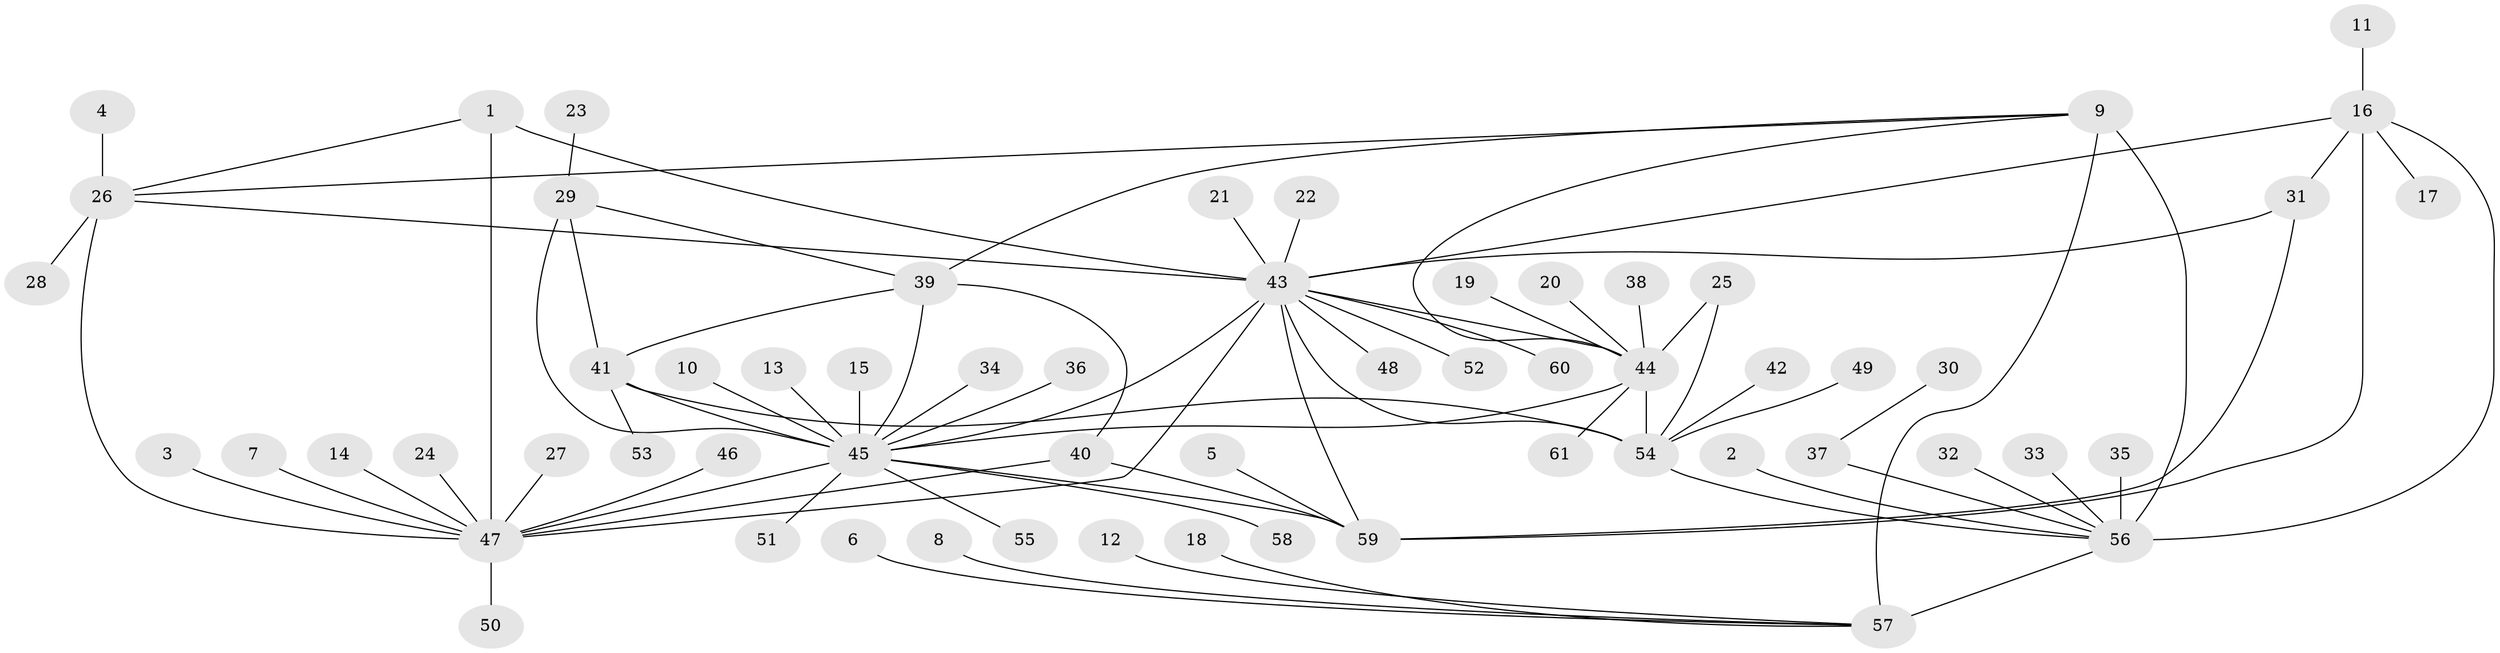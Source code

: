 // original degree distribution, {7: 0.049586776859504134, 16: 0.008264462809917356, 8: 0.04132231404958678, 9: 0.05785123966942149, 5: 0.03305785123966942, 12: 0.01652892561983471, 11: 0.008264462809917356, 10: 0.01652892561983471, 6: 0.008264462809917356, 13: 0.008264462809917356, 1: 0.6446280991735537, 3: 0.024793388429752067, 2: 0.08264462809917356}
// Generated by graph-tools (version 1.1) at 2025/26/03/09/25 03:26:43]
// undirected, 61 vertices, 82 edges
graph export_dot {
graph [start="1"]
  node [color=gray90,style=filled];
  1;
  2;
  3;
  4;
  5;
  6;
  7;
  8;
  9;
  10;
  11;
  12;
  13;
  14;
  15;
  16;
  17;
  18;
  19;
  20;
  21;
  22;
  23;
  24;
  25;
  26;
  27;
  28;
  29;
  30;
  31;
  32;
  33;
  34;
  35;
  36;
  37;
  38;
  39;
  40;
  41;
  42;
  43;
  44;
  45;
  46;
  47;
  48;
  49;
  50;
  51;
  52;
  53;
  54;
  55;
  56;
  57;
  58;
  59;
  60;
  61;
  1 -- 26 [weight=1.0];
  1 -- 43 [weight=1.0];
  1 -- 47 [weight=3.0];
  2 -- 56 [weight=1.0];
  3 -- 47 [weight=1.0];
  4 -- 26 [weight=1.0];
  5 -- 59 [weight=1.0];
  6 -- 57 [weight=1.0];
  7 -- 47 [weight=1.0];
  8 -- 57 [weight=1.0];
  9 -- 26 [weight=1.0];
  9 -- 39 [weight=1.0];
  9 -- 44 [weight=1.0];
  9 -- 56 [weight=6.0];
  9 -- 57 [weight=3.0];
  10 -- 45 [weight=1.0];
  11 -- 16 [weight=1.0];
  12 -- 57 [weight=1.0];
  13 -- 45 [weight=1.0];
  14 -- 47 [weight=1.0];
  15 -- 45 [weight=1.0];
  16 -- 17 [weight=1.0];
  16 -- 31 [weight=1.0];
  16 -- 43 [weight=2.0];
  16 -- 56 [weight=1.0];
  16 -- 59 [weight=2.0];
  18 -- 57 [weight=1.0];
  19 -- 44 [weight=1.0];
  20 -- 44 [weight=1.0];
  21 -- 43 [weight=1.0];
  22 -- 43 [weight=1.0];
  23 -- 29 [weight=1.0];
  24 -- 47 [weight=1.0];
  25 -- 44 [weight=3.0];
  25 -- 54 [weight=2.0];
  26 -- 28 [weight=1.0];
  26 -- 43 [weight=1.0];
  26 -- 47 [weight=3.0];
  27 -- 47 [weight=1.0];
  29 -- 39 [weight=1.0];
  29 -- 41 [weight=1.0];
  29 -- 45 [weight=3.0];
  30 -- 37 [weight=1.0];
  31 -- 43 [weight=2.0];
  31 -- 59 [weight=2.0];
  32 -- 56 [weight=1.0];
  33 -- 56 [weight=1.0];
  34 -- 45 [weight=1.0];
  35 -- 56 [weight=1.0];
  36 -- 45 [weight=1.0];
  37 -- 56 [weight=1.0];
  38 -- 44 [weight=1.0];
  39 -- 40 [weight=1.0];
  39 -- 41 [weight=1.0];
  39 -- 45 [weight=3.0];
  40 -- 47 [weight=1.0];
  40 -- 59 [weight=1.0];
  41 -- 45 [weight=3.0];
  41 -- 53 [weight=1.0];
  41 -- 54 [weight=1.0];
  42 -- 54 [weight=1.0];
  43 -- 44 [weight=1.0];
  43 -- 45 [weight=1.0];
  43 -- 47 [weight=3.0];
  43 -- 48 [weight=1.0];
  43 -- 52 [weight=1.0];
  43 -- 54 [weight=1.0];
  43 -- 59 [weight=4.0];
  43 -- 60 [weight=1.0];
  44 -- 45 [weight=1.0];
  44 -- 54 [weight=6.0];
  44 -- 61 [weight=1.0];
  45 -- 47 [weight=1.0];
  45 -- 51 [weight=1.0];
  45 -- 55 [weight=1.0];
  45 -- 58 [weight=1.0];
  45 -- 59 [weight=1.0];
  46 -- 47 [weight=1.0];
  47 -- 50 [weight=1.0];
  49 -- 54 [weight=1.0];
  54 -- 56 [weight=1.0];
  56 -- 57 [weight=2.0];
}
